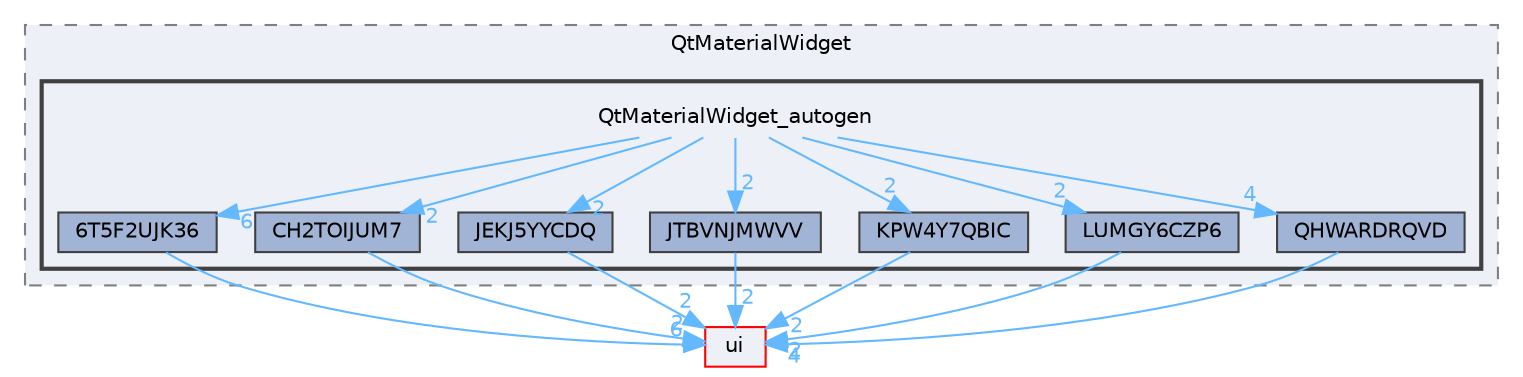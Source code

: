 digraph "QtMaterialWidget_autogen"
{
 // LATEX_PDF_SIZE
  bgcolor="transparent";
  edge [fontname=Helvetica,fontsize=10,labelfontname=Helvetica,labelfontsize=10];
  node [fontname=Helvetica,fontsize=10,shape=box,height=0.2,width=0.4];
  compound=true
  subgraph clusterdir_4760fe3429559dc7c3bfa80ff3adea23 {
    graph [ bgcolor="#edf0f7", pencolor="grey50", label="QtMaterialWidget", fontname=Helvetica,fontsize=10 style="filled,dashed", URL="dir_4760fe3429559dc7c3bfa80ff3adea23.html",tooltip=""]
  subgraph clusterdir_ef79c2e318cccb174faf66af28e4f96b {
    graph [ bgcolor="#edf0f7", pencolor="grey25", label="", fontname=Helvetica,fontsize=10 style="filled,bold", URL="dir_ef79c2e318cccb174faf66af28e4f96b.html",tooltip=""]
    dir_ef79c2e318cccb174faf66af28e4f96b [shape=plaintext, label="QtMaterialWidget_autogen"];
  dir_f62fd92bf907e58a032ccb1af3846e69 [label="6T5F2UJK36", fillcolor="#a2b4d6", color="grey25", style="filled", URL="dir_f62fd92bf907e58a032ccb1af3846e69.html",tooltip=""];
  dir_beda064a62bd9289443dae84472be825 [label="CH2TOIJUM7", fillcolor="#a2b4d6", color="grey25", style="filled", URL="dir_beda064a62bd9289443dae84472be825.html",tooltip=""];
  dir_88d75b0ed8db588ed5c079bce835a2b8 [label="JEKJ5YYCDQ", fillcolor="#a2b4d6", color="grey25", style="filled", URL="dir_88d75b0ed8db588ed5c079bce835a2b8.html",tooltip=""];
  dir_1f09cf21292025f3fe69b5d886a49201 [label="JTBVNJMWVV", fillcolor="#a2b4d6", color="grey25", style="filled", URL="dir_1f09cf21292025f3fe69b5d886a49201.html",tooltip=""];
  dir_235aab1ba7179a5b5a91920324809391 [label="KPW4Y7QBIC", fillcolor="#a2b4d6", color="grey25", style="filled", URL="dir_235aab1ba7179a5b5a91920324809391.html",tooltip=""];
  dir_597ad5f1dcef93faf0a8f8090354e7aa [label="LUMGY6CZP6", fillcolor="#a2b4d6", color="grey25", style="filled", URL="dir_597ad5f1dcef93faf0a8f8090354e7aa.html",tooltip=""];
  dir_3fa592cd46f968e94aa0a8232567f2e7 [label="QHWARDRQVD", fillcolor="#a2b4d6", color="grey25", style="filled", URL="dir_3fa592cd46f968e94aa0a8232567f2e7.html",tooltip=""];
  }
  }
  dir_1788f8309b1a812dcb800a185471cf6c [label="ui", fillcolor="#edf0f7", color="red", style="filled", URL="dir_1788f8309b1a812dcb800a185471cf6c.html",tooltip=""];
  dir_ef79c2e318cccb174faf66af28e4f96b->dir_1f09cf21292025f3fe69b5d886a49201 [headlabel="2", labeldistance=1.5 headhref="dir_000304_000162.html" href="dir_000304_000162.html" color="steelblue1" fontcolor="steelblue1"];
  dir_ef79c2e318cccb174faf66af28e4f96b->dir_235aab1ba7179a5b5a91920324809391 [headlabel="2", labeldistance=1.5 headhref="dir_000304_000165.html" href="dir_000304_000165.html" color="steelblue1" fontcolor="steelblue1"];
  dir_ef79c2e318cccb174faf66af28e4f96b->dir_3fa592cd46f968e94aa0a8232567f2e7 [headlabel="4", labeldistance=1.5 headhref="dir_000304_000295.html" href="dir_000304_000295.html" color="steelblue1" fontcolor="steelblue1"];
  dir_ef79c2e318cccb174faf66af28e4f96b->dir_597ad5f1dcef93faf0a8f8090354e7aa [headlabel="2", labeldistance=1.5 headhref="dir_000304_000199.html" href="dir_000304_000199.html" color="steelblue1" fontcolor="steelblue1"];
  dir_ef79c2e318cccb174faf66af28e4f96b->dir_88d75b0ed8db588ed5c079bce835a2b8 [headlabel="2", labeldistance=1.5 headhref="dir_000304_000157.html" href="dir_000304_000157.html" color="steelblue1" fontcolor="steelblue1"];
  dir_ef79c2e318cccb174faf66af28e4f96b->dir_beda064a62bd9289443dae84472be825 [headlabel="2", labeldistance=1.5 headhref="dir_000304_000046.html" href="dir_000304_000046.html" color="steelblue1" fontcolor="steelblue1"];
  dir_ef79c2e318cccb174faf66af28e4f96b->dir_f62fd92bf907e58a032ccb1af3846e69 [headlabel="6", labeldistance=1.5 headhref="dir_000304_000012.html" href="dir_000304_000012.html" color="steelblue1" fontcolor="steelblue1"];
  dir_f62fd92bf907e58a032ccb1af3846e69->dir_1788f8309b1a812dcb800a185471cf6c [headlabel="6", labeldistance=1.5 headhref="dir_000012_000351.html" href="dir_000012_000351.html" color="steelblue1" fontcolor="steelblue1"];
  dir_beda064a62bd9289443dae84472be825->dir_1788f8309b1a812dcb800a185471cf6c [headlabel="2", labeldistance=1.5 headhref="dir_000046_000351.html" href="dir_000046_000351.html" color="steelblue1" fontcolor="steelblue1"];
  dir_88d75b0ed8db588ed5c079bce835a2b8->dir_1788f8309b1a812dcb800a185471cf6c [headlabel="2", labeldistance=1.5 headhref="dir_000157_000351.html" href="dir_000157_000351.html" color="steelblue1" fontcolor="steelblue1"];
  dir_1f09cf21292025f3fe69b5d886a49201->dir_1788f8309b1a812dcb800a185471cf6c [headlabel="2", labeldistance=1.5 headhref="dir_000162_000351.html" href="dir_000162_000351.html" color="steelblue1" fontcolor="steelblue1"];
  dir_235aab1ba7179a5b5a91920324809391->dir_1788f8309b1a812dcb800a185471cf6c [headlabel="2", labeldistance=1.5 headhref="dir_000165_000351.html" href="dir_000165_000351.html" color="steelblue1" fontcolor="steelblue1"];
  dir_597ad5f1dcef93faf0a8f8090354e7aa->dir_1788f8309b1a812dcb800a185471cf6c [headlabel="2", labeldistance=1.5 headhref="dir_000199_000351.html" href="dir_000199_000351.html" color="steelblue1" fontcolor="steelblue1"];
  dir_3fa592cd46f968e94aa0a8232567f2e7->dir_1788f8309b1a812dcb800a185471cf6c [headlabel="4", labeldistance=1.5 headhref="dir_000295_000351.html" href="dir_000295_000351.html" color="steelblue1" fontcolor="steelblue1"];
}
